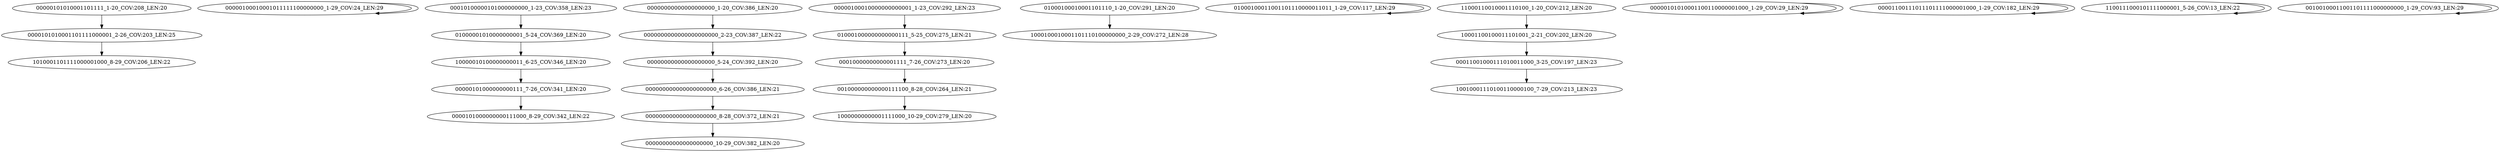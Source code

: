 digraph G {
    "0000101010001101111000001_2-26_COV:203_LEN:25" -> "1010001101111000001000_8-29_COV:206_LEN:22";
    "00000100010001011111100000000_1-29_COV:24_LEN:29" -> "00000100010001011111100000000_1-29_COV:24_LEN:29";
    "00000101000000000111_7-26_COV:341_LEN:20" -> "0000101000000000111000_8-29_COV:342_LEN:22";
    "000000000000000000000_8-28_COV:372_LEN:21" -> "00000000000000000000_10-29_COV:382_LEN:20";
    "00000000000000000000_5-24_COV:392_LEN:20" -> "000000000000000000000_6-26_COV:386_LEN:21";
    "00010000000000001111_7-26_COV:273_LEN:20" -> "001000000000000111100_8-28_COV:264_LEN:21";
    "01000100010001101110_1-20_COV:291_LEN:20" -> "1000100010001101110100000000_2-29_COV:272_LEN:28";
    "00010100000101000000000_1-23_COV:358_LEN:23" -> "01000001010000000001_5-24_COV:369_LEN:20";
    "01000100011001101110000011011_1-29_COV:117_LEN:29" -> "01000100011001101110000011011_1-29_COV:117_LEN:29";
    "010001000000000000111_5-25_COV:275_LEN:21" -> "00010000000000001111_7-26_COV:273_LEN:20";
    "11000110010001110100_1-20_COV:212_LEN:20" -> "10001100100011101001_2-21_COV:202_LEN:20";
    "10000010100000000011_6-25_COV:346_LEN:20" -> "00000101000000000111_7-26_COV:341_LEN:20";
    "00011001000111010011000_3-25_COV:197_LEN:23" -> "10010001110100110000100_7-29_COV:213_LEN:23";
    "00000101010001100110000001000_1-29_COV:29_LEN:29" -> "00000101010001100110000001000_1-29_COV:29_LEN:29";
    "001000000000000111100_8-28_COV:264_LEN:21" -> "10000000000001111000_10-29_COV:279_LEN:20";
    "000000000000000000000_6-26_COV:386_LEN:21" -> "000000000000000000000_8-28_COV:372_LEN:21";
    "00001100111011101111000001000_1-29_COV:182_LEN:29" -> "00001100111011101111000001000_1-29_COV:182_LEN:29";
    "01000001010000000001_5-24_COV:369_LEN:20" -> "10000010100000000011_6-25_COV:346_LEN:20";
    "00000101010001101111_1-20_COV:208_LEN:20" -> "0000101010001101111000001_2-26_COV:203_LEN:25";
    "00000100010000000000001_1-23_COV:292_LEN:23" -> "010001000000000000111_5-25_COV:275_LEN:21";
    "10001100100011101001_2-21_COV:202_LEN:20" -> "00011001000111010011000_3-25_COV:197_LEN:23";
    "0000000000000000000000_2-23_COV:387_LEN:22" -> "00000000000000000000_5-24_COV:392_LEN:20";
    "1100111000101111000001_5-26_COV:13_LEN:22" -> "1100111000101111000001_5-26_COV:13_LEN:22";
    "00100100011001101111000000000_1-29_COV:93_LEN:29" -> "00100100011001101111000000000_1-29_COV:93_LEN:29";
    "00000000000000000000_1-20_COV:386_LEN:20" -> "0000000000000000000000_2-23_COV:387_LEN:22";
}
